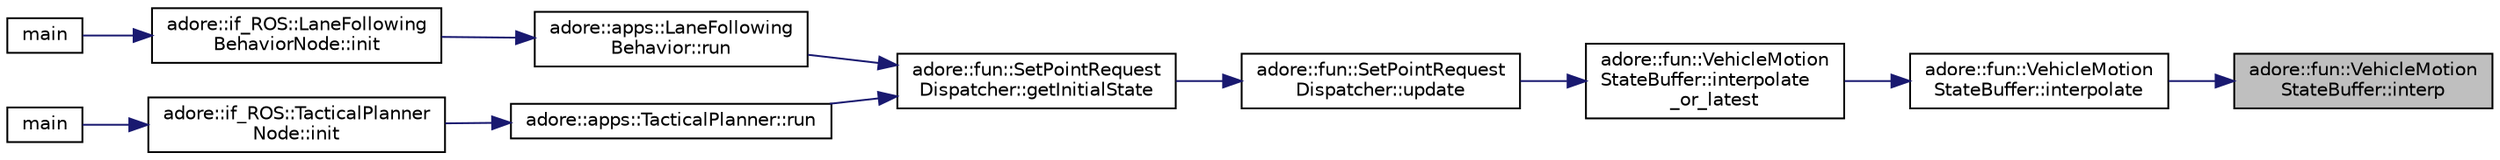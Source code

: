 digraph "adore::fun::VehicleMotionStateBuffer::interp"
{
 // LATEX_PDF_SIZE
  edge [fontname="Helvetica",fontsize="10",labelfontname="Helvetica",labelfontsize="10"];
  node [fontname="Helvetica",fontsize="10",shape=record];
  rankdir="RL";
  Node1 [label="adore::fun::VehicleMotion\lStateBuffer::interp",height=0.2,width=0.4,color="black", fillcolor="grey75", style="filled", fontcolor="black",tooltip=" "];
  Node1 -> Node2 [dir="back",color="midnightblue",fontsize="10",style="solid",fontname="Helvetica"];
  Node2 [label="adore::fun::VehicleMotion\lStateBuffer::interpolate",height=0.2,width=0.4,color="black", fillcolor="white", style="filled",URL="$classadore_1_1fun_1_1VehicleMotionStateBuffer.html#aa1bd49db8e93f325d0da95bccdadfdb9",tooltip="interpolate a value for time t, if t is in buffered time range"];
  Node2 -> Node3 [dir="back",color="midnightblue",fontsize="10",style="solid",fontname="Helvetica"];
  Node3 [label="adore::fun::VehicleMotion\lStateBuffer::interpolate\l_or_latest",height=0.2,width=0.4,color="black", fillcolor="white", style="filled",URL="$classadore_1_1fun_1_1VehicleMotionStateBuffer.html#abd7259daa762550a2d1c0f87fd210225",tooltip="get the latest, if"];
  Node3 -> Node4 [dir="back",color="midnightblue",fontsize="10",style="solid",fontname="Helvetica"];
  Node4 [label="adore::fun::SetPointRequest\lDispatcher::update",height=0.2,width=0.4,color="black", fillcolor="white", style="filled",URL="$classadore_1_1fun_1_1SetPointRequestDispatcher.html#a9cab8ae388cfeb7c1fb5582805164b26",tooltip=" "];
  Node4 -> Node5 [dir="back",color="midnightblue",fontsize="10",style="solid",fontname="Helvetica"];
  Node5 [label="adore::fun::SetPointRequest\lDispatcher::getInitialState",height=0.2,width=0.4,color="black", fillcolor="white", style="filled",URL="$classadore_1_1fun_1_1SetPointRequestDispatcher.html#aad7e60da52338893462cc0c5848e1546",tooltip="compute and return initial state for next planning iteration The according initial state in odometry ..."];
  Node5 -> Node6 [dir="back",color="midnightblue",fontsize="10",style="solid",fontname="Helvetica"];
  Node6 [label="adore::apps::LaneFollowing\lBehavior::run",height=0.2,width=0.4,color="black", fillcolor="white", style="filled",URL="$classadore_1_1apps_1_1LaneFollowingBehavior.html#a122fa3811850a5235e3c10f80c8f3e94",tooltip="select initial state and recompute maneuver"];
  Node6 -> Node7 [dir="back",color="midnightblue",fontsize="10",style="solid",fontname="Helvetica"];
  Node7 [label="adore::if_ROS::LaneFollowing\lBehaviorNode::init",height=0.2,width=0.4,color="black", fillcolor="white", style="filled",URL="$classadore_1_1if__ROS_1_1LaneFollowingBehaviorNode.html#a0cb478c2dde1ec76031977170055577a",tooltip=" "];
  Node7 -> Node8 [dir="back",color="midnightblue",fontsize="10",style="solid",fontname="Helvetica"];
  Node8 [label="main",height=0.2,width=0.4,color="black", fillcolor="white", style="filled",URL="$adore__lfbehavior__node_8cpp.html#a3c04138a5bfe5d72780bb7e82a18e627",tooltip=" "];
  Node5 -> Node9 [dir="back",color="midnightblue",fontsize="10",style="solid",fontname="Helvetica"];
  Node9 [label="adore::apps::TacticalPlanner::run",height=0.2,width=0.4,color="black", fillcolor="white", style="filled",URL="$classadore_1_1apps_1_1TacticalPlanner.html#a7c32674c68cce6d855e93561e6accd8e",tooltip="retrieve planning results, dispatch and formulate new planning request"];
  Node9 -> Node10 [dir="back",color="midnightblue",fontsize="10",style="solid",fontname="Helvetica"];
  Node10 [label="adore::if_ROS::TacticalPlanner\lNode::init",height=0.2,width=0.4,color="black", fillcolor="white", style="filled",URL="$classadore_1_1if__ROS_1_1TacticalPlannerNode.html#a5180bc2cd8b841db9a091f1d0f668942",tooltip=" "];
  Node10 -> Node11 [dir="back",color="midnightblue",fontsize="10",style="solid",fontname="Helvetica"];
  Node11 [label="main",height=0.2,width=0.4,color="black", fillcolor="white", style="filled",URL="$adore__tactical__planner__node_8cpp.html#a3c04138a5bfe5d72780bb7e82a18e627",tooltip=" "];
}

